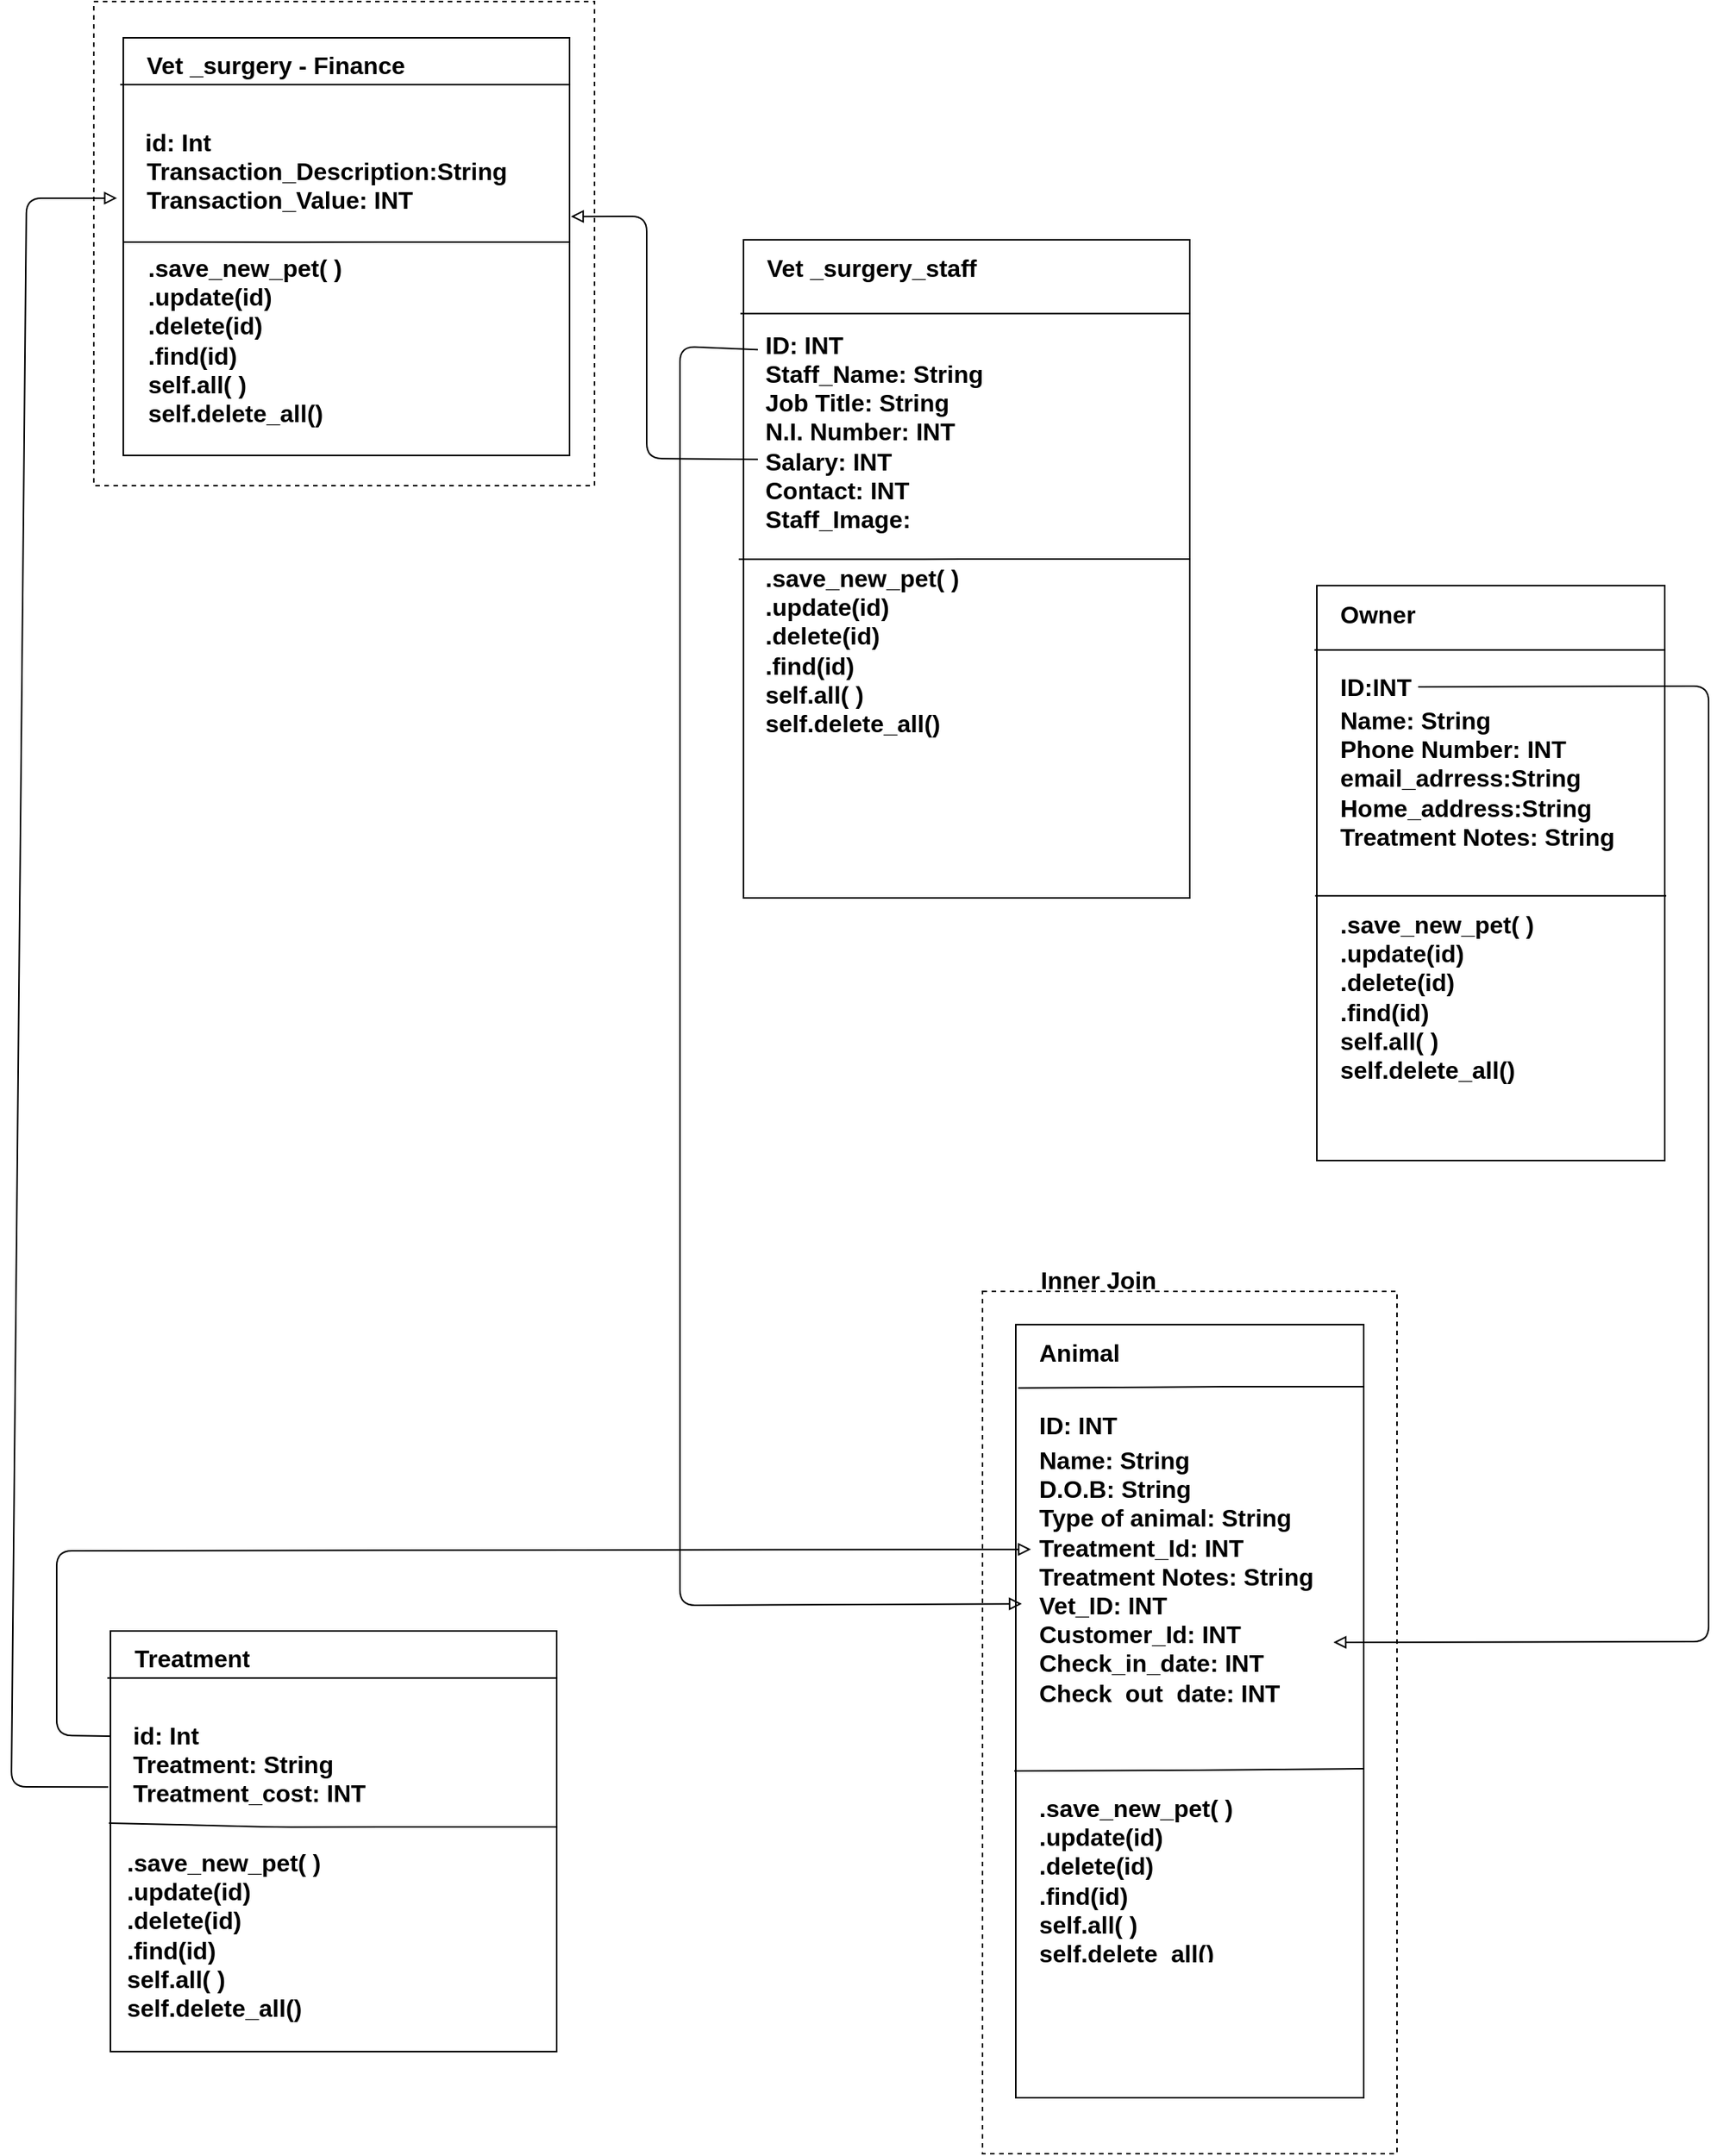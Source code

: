<mxfile version="10.6.5" type="github"><diagram id="XCgUu8U2IO9fywOfpuGp" name="Page-1"><mxGraphModel dx="2527" dy="1880" grid="1" gridSize="10" guides="1" tooltips="1" connect="1" arrows="1" fold="1" page="1" pageScale="2" pageWidth="827" pageHeight="1169" math="0" shadow="0"><root><mxCell id="0"/><mxCell id="1" parent="0"/><mxCell id="_DHkSWLqKMgMGic8Y6Iu-29" value="" style="rounded=0;whiteSpace=wrap;html=1;fillColor=none;dashed=1;" vertex="1" parent="1"><mxGeometry x="907.5" y="1272.5" width="274" height="570" as="geometry"/></mxCell><mxCell id="_DHkSWLqKMgMGic8Y6Iu-2" value="" style="rounded=0;whiteSpace=wrap;html=1;fontSize=22;" vertex="1" parent="1"><mxGeometry x="929.5" y="1294.5" width="230" height="511" as="geometry"/></mxCell><mxCell id="_DHkSWLqKMgMGic8Y6Iu-3" value="&lt;b&gt;&lt;font style=&quot;font-size: 16px&quot;&gt;Animal&lt;/font&gt;&lt;/b&gt;" style="text;html=1;strokeColor=none;fillColor=none;spacing=5;spacingTop=-20;whiteSpace=wrap;overflow=hidden;rounded=0;fontSize=12;" vertex="1" parent="1"><mxGeometry x="939.5" y="1314.071" width="190" height="10" as="geometry"/></mxCell><mxCell id="_DHkSWLqKMgMGic8Y6Iu-4" value="&lt;font size=&quot;3&quot;&gt;&lt;b&gt;ID: INT&lt;br&gt;&lt;/b&gt;&lt;/font&gt;" style="text;html=1;strokeColor=none;fillColor=none;spacing=5;spacingTop=-20;whiteSpace=wrap;overflow=hidden;rounded=0;fontSize=12;" vertex="1" parent="1"><mxGeometry x="939.5" y="1362.071" width="190" height="10" as="geometry"/></mxCell><mxCell id="_DHkSWLqKMgMGic8Y6Iu-5" value="&lt;font size=&quot;3&quot;&gt;&lt;b&gt;Name: String&lt;br&gt;D.O.B: String&amp;nbsp;&lt;br&gt;Type of animal: String&lt;br&gt;Treatment_Id: INT&amp;nbsp;&lt;br&gt;Treatment Notes: String&lt;br&gt;Vet_ID: INT&lt;br&gt;Customer_Id: INT&lt;br&gt;Check_in_date: INT&amp;nbsp;&lt;br&gt;Check_out_date: INT&lt;br&gt;&lt;br&gt;&lt;/b&gt;&lt;/font&gt;" style="text;html=1;strokeColor=none;fillColor=none;spacing=5;spacingTop=-20;whiteSpace=wrap;overflow=hidden;rounded=0;fontSize=12;" vertex="1" parent="1"><mxGeometry x="939.5" y="1384.5" width="200" height="160" as="geometry"/></mxCell><mxCell id="_DHkSWLqKMgMGic8Y6Iu-7" value="&lt;font size=&quot;3&quot;&gt;&lt;b&gt;.save_new_pet( )&amp;nbsp;&lt;br&gt;.update(id)&lt;br&gt;.delete(id)&amp;nbsp;&lt;br&gt;&lt;/b&gt;&lt;/font&gt;&lt;b&gt;&lt;font style=&quot;font-size: 16px&quot;&gt;.find(id)&amp;nbsp;&lt;/font&gt;&lt;/b&gt;&lt;font size=&quot;3&quot;&gt;&lt;b&gt;&lt;br&gt;self.all( )&lt;br&gt;self.delete_all()&lt;br&gt;&lt;br&gt;&lt;br&gt;&lt;/b&gt;&lt;/font&gt;" style="text;html=1;strokeColor=none;fillColor=none;spacing=5;spacingTop=-20;whiteSpace=wrap;overflow=hidden;rounded=0;fontSize=12;" vertex="1" parent="1"><mxGeometry x="939.5" y="1614.5" width="200" height="101" as="geometry"/></mxCell><mxCell id="_DHkSWLqKMgMGic8Y6Iu-10" value="" style="endArrow=none;html=1;fontSize=12;exitX=0.007;exitY=0.082;exitDx=0;exitDy=0;exitPerimeter=0;" edge="1" parent="1" source="_DHkSWLqKMgMGic8Y6Iu-2"><mxGeometry width="50" height="50" relative="1" as="geometry"><mxPoint x="929.5" y="1744.071" as="sourcePoint"/><mxPoint x="1159.5" y="1335.5" as="targetPoint"/><Array as="points"><mxPoint x="1078.5" y="1335.5"/></Array></mxGeometry></mxCell><mxCell id="_DHkSWLqKMgMGic8Y6Iu-11" value="" style="rounded=0;whiteSpace=wrap;html=1;fontSize=22;" vertex="1" parent="1"><mxGeometry x="749.5" y="577.5" width="295" height="435" as="geometry"/></mxCell><mxCell id="_DHkSWLqKMgMGic8Y6Iu-12" value="&lt;b&gt;&lt;font style=&quot;font-size: 16px&quot;&gt;Vet _surgery_staff&lt;/font&gt;&lt;/b&gt;" style="text;html=1;strokeColor=none;fillColor=none;spacing=5;spacingTop=-20;whiteSpace=wrap;overflow=hidden;rounded=0;fontSize=12;" vertex="1" parent="1"><mxGeometry x="760" y="596.571" width="190" height="10" as="geometry"/></mxCell><mxCell id="_DHkSWLqKMgMGic8Y6Iu-13" value="&lt;font size=&quot;3&quot;&gt;&lt;b&gt;ID: INT&amp;nbsp;&lt;br&gt;&lt;/b&gt;&lt;/font&gt;" style="text;html=1;strokeColor=none;fillColor=none;spacing=5;spacingTop=-20;whiteSpace=wrap;overflow=hidden;rounded=0;fontSize=12;" vertex="1" parent="1"><mxGeometry x="759" y="647.571" width="190" height="10" as="geometry"/></mxCell><mxCell id="_DHkSWLqKMgMGic8Y6Iu-14" value="&lt;font size=&quot;3&quot;&gt;&lt;b&gt;Staff_Name: String&lt;br&gt;Job&amp;nbsp;Title: String&amp;nbsp;&lt;br&gt;N.I. Number: INT&lt;br&gt;Salary: INT&amp;nbsp;&lt;br&gt;Contact: INT&lt;br&gt;Staff_Image:&amp;nbsp;&lt;br&gt;&lt;/b&gt;&lt;/font&gt;" style="text;html=1;strokeColor=none;fillColor=none;spacing=5;spacingTop=-20;whiteSpace=wrap;overflow=hidden;rounded=0;fontSize=12;" vertex="1" parent="1"><mxGeometry x="759" y="666.571" width="200" height="112" as="geometry"/></mxCell><mxCell id="_DHkSWLqKMgMGic8Y6Iu-15" value="&lt;font size=&quot;3&quot;&gt;&lt;b&gt;.save_new_pet( )&amp;nbsp;&lt;br&gt;.update(id)&lt;br&gt;.delete(id)&amp;nbsp;&lt;br&gt;&lt;/b&gt;&lt;/font&gt;&lt;b&gt;&lt;font style=&quot;font-size: 16px&quot;&gt;.find(id)&amp;nbsp;&lt;/font&gt;&lt;/b&gt;&lt;font size=&quot;3&quot;&gt;&lt;b&gt;&lt;br&gt;self.all( )&lt;br&gt;self.delete_all()&lt;br&gt;&lt;br&gt;&lt;/b&gt;&lt;/font&gt;" style="text;html=1;strokeColor=none;fillColor=none;spacing=5;spacingTop=-20;whiteSpace=wrap;overflow=hidden;rounded=0;fontSize=12;" vertex="1" parent="1"><mxGeometry x="759" y="801.5" width="284" height="155" as="geometry"/></mxCell><mxCell id="_DHkSWLqKMgMGic8Y6Iu-16" value="" style="endArrow=none;html=1;fontSize=12;exitX=-0.014;exitY=0.555;exitDx=0;exitDy=0;exitPerimeter=0;" edge="1" parent="1"><mxGeometry width="50" height="50" relative="1" as="geometry"><mxPoint x="746.357" y="788.571" as="sourcePoint"/><mxPoint x="1044.5" y="788.5" as="targetPoint"/><Array as="points"><mxPoint x="859" y="788.571"/></Array></mxGeometry></mxCell><mxCell id="_DHkSWLqKMgMGic8Y6Iu-17" value="" style="endArrow=none;html=1;fontSize=12;exitX=-0.007;exitY=0.112;exitDx=0;exitDy=0;exitPerimeter=0;entryX=0.999;entryY=0.112;entryDx=0;entryDy=0;entryPerimeter=0;" edge="1" parent="1" source="_DHkSWLqKMgMGic8Y6Iu-11" target="_DHkSWLqKMgMGic8Y6Iu-11"><mxGeometry width="50" height="50" relative="1" as="geometry"><mxPoint x="749" y="1026.571" as="sourcePoint"/><mxPoint x="799" y="976.571" as="targetPoint"/></mxGeometry></mxCell><mxCell id="_DHkSWLqKMgMGic8Y6Iu-19" value="" style="rounded=0;whiteSpace=wrap;html=1;fontSize=22;" vertex="1" parent="1"><mxGeometry x="1128.5" y="806.071" width="230" height="380" as="geometry"/></mxCell><mxCell id="_DHkSWLqKMgMGic8Y6Iu-20" value="&lt;b&gt;&lt;font style=&quot;font-size: 16px&quot;&gt;Owner&amp;nbsp;&lt;/font&gt;&lt;/b&gt;" style="text;html=1;strokeColor=none;fillColor=none;spacing=5;spacingTop=-20;whiteSpace=wrap;overflow=hidden;rounded=0;fontSize=12;" vertex="1" parent="1"><mxGeometry x="1138.5" y="826.071" width="190" height="10" as="geometry"/></mxCell><mxCell id="_DHkSWLqKMgMGic8Y6Iu-21" value="&lt;font size=&quot;3&quot;&gt;&lt;b&gt;ID:INT&lt;br&gt;&lt;/b&gt;&lt;/font&gt;" style="text;html=1;strokeColor=none;fillColor=none;spacing=5;spacingTop=-20;whiteSpace=wrap;overflow=hidden;rounded=0;fontSize=12;" vertex="1" parent="1"><mxGeometry x="1138.5" y="874.071" width="190" height="10" as="geometry"/></mxCell><mxCell id="_DHkSWLqKMgMGic8Y6Iu-22" value="&lt;font size=&quot;3&quot;&gt;&lt;b&gt;Name: String&lt;br&gt;Phone Number: INT&lt;br&gt;email_adrress:String&lt;br&gt;Home_address:String&lt;br&gt;Treatment Notes: String&lt;br&gt;&lt;br&gt;&lt;br&gt;&lt;/b&gt;&lt;/font&gt;" style="text;html=1;strokeColor=none;fillColor=none;spacing=5;spacingTop=-20;whiteSpace=wrap;overflow=hidden;rounded=0;fontSize=12;" vertex="1" parent="1"><mxGeometry x="1138.5" y="896.071" width="200" height="130" as="geometry"/></mxCell><mxCell id="_DHkSWLqKMgMGic8Y6Iu-23" value="&lt;font size=&quot;3&quot;&gt;&lt;b&gt;.save_new_pet( )&amp;nbsp;&lt;br&gt;.update(id)&lt;br&gt;.delete(id)&amp;nbsp;&lt;br&gt;&lt;/b&gt;&lt;/font&gt;&lt;b&gt;&lt;font style=&quot;font-size: 16px&quot;&gt;.find(id)&amp;nbsp;&lt;/font&gt;&lt;/b&gt;&lt;font size=&quot;3&quot;&gt;&lt;b&gt;&lt;br&gt;self.all( )&lt;br&gt;self.delete_all()&lt;br&gt;&lt;br&gt;&lt;br&gt;&lt;/b&gt;&lt;/font&gt;" style="text;html=1;strokeColor=none;fillColor=none;spacing=5;spacingTop=-20;whiteSpace=wrap;overflow=hidden;rounded=0;fontSize=12;" vertex="1" parent="1"><mxGeometry x="1138.5" y="1031.071" width="200" height="112" as="geometry"/></mxCell><mxCell id="_DHkSWLqKMgMGic8Y6Iu-24" value="" style="endArrow=none;html=1;fontSize=12;exitX=-0.007;exitY=0.616;exitDx=0;exitDy=0;exitPerimeter=0;" edge="1" parent="1"><mxGeometry width="50" height="50" relative="1" as="geometry"><mxPoint x="1127.357" y="1011.071" as="sourcePoint"/><mxPoint x="1359.5" y="1011.071" as="targetPoint"/><Array as="points"><mxPoint x="1238.5" y="1011.071"/></Array></mxGeometry></mxCell><mxCell id="_DHkSWLqKMgMGic8Y6Iu-25" value="" style="endArrow=none;html=1;fontSize=12;exitX=-0.007;exitY=0.112;exitDx=0;exitDy=0;exitPerimeter=0;entryX=0.999;entryY=0.112;entryDx=0;entryDy=0;entryPerimeter=0;" edge="1" parent="1" source="_DHkSWLqKMgMGic8Y6Iu-19" target="_DHkSWLqKMgMGic8Y6Iu-19"><mxGeometry width="50" height="50" relative="1" as="geometry"><mxPoint x="1128.5" y="1256.071" as="sourcePoint"/><mxPoint x="1178.5" y="1206.071" as="targetPoint"/></mxGeometry></mxCell><mxCell id="_DHkSWLqKMgMGic8Y6Iu-28" value="&lt;b&gt;&lt;font style=&quot;font-size: 16px&quot;&gt;Inner Join&lt;/font&gt;&lt;/b&gt;" style="text;html=1;strokeColor=none;fillColor=none;spacing=5;spacingTop=-20;whiteSpace=wrap;overflow=hidden;rounded=0;fontSize=12;" vertex="1" parent="1"><mxGeometry x="941" y="1265.571" width="190" height="10" as="geometry"/></mxCell><mxCell id="_DHkSWLqKMgMGic8Y6Iu-9" value="" style="endArrow=none;html=1;fontSize=12;entryX=1.001;entryY=0.41;entryDx=0;entryDy=0;entryPerimeter=0;" edge="1" parent="1"><mxGeometry width="50" height="50" relative="1" as="geometry"><mxPoint x="928.5" y="1589.5" as="sourcePoint"/><mxPoint x="1159.5" y="1588" as="targetPoint"/><Array as="points"><mxPoint x="1039.5" y="1589.071"/></Array></mxGeometry></mxCell><mxCell id="_DHkSWLqKMgMGic8Y6Iu-30" value="" style="endArrow=block;html=1;fontSize=12;entryX=-0.03;entryY=0.591;entryDx=0;entryDy=0;exitX=0;exitY=0.25;exitDx=0;exitDy=0;entryPerimeter=0;startArrow=none;startFill=0;endFill=0;" edge="1" parent="1" source="_DHkSWLqKMgMGic8Y6Iu-13" target="_DHkSWLqKMgMGic8Y6Iu-5"><mxGeometry width="50" height="50" relative="1" as="geometry"><mxPoint x="697.5" y="1066.929" as="sourcePoint"/><mxPoint x="777.5" y="1865.5" as="targetPoint"/><Array as="points"><mxPoint x="707.5" y="648"/><mxPoint x="707.5" y="1480"/></Array></mxGeometry></mxCell><mxCell id="_DHkSWLqKMgMGic8Y6Iu-31" value="" style="endArrow=block;html=1;fontSize=12;entryX=1;entryY=0.75;entryDx=0;entryDy=0;endFill=0;" edge="1" parent="1" target="_DHkSWLqKMgMGic8Y6Iu-5"><mxGeometry width="50" height="50" relative="1" as="geometry"><mxPoint x="1195.5" y="873" as="sourcePoint"/><mxPoint x="1157.5" y="1480.5" as="targetPoint"/><Array as="points"><mxPoint x="1387.5" y="872.5"/><mxPoint x="1387.5" y="1504"/></Array></mxGeometry></mxCell><mxCell id="_DHkSWLqKMgMGic8Y6Iu-47" value="" style="rounded=0;whiteSpace=wrap;html=1;fontSize=22;" vertex="1" parent="1"><mxGeometry x="339.5" y="444" width="295" height="276" as="geometry"/></mxCell><mxCell id="_DHkSWLqKMgMGic8Y6Iu-48" value="&lt;b&gt;&lt;font&gt;&lt;font size=&quot;3&quot;&gt;Vet _surgery - Finance&lt;/font&gt;&lt;/font&gt;&lt;/b&gt;" style="text;html=1;strokeColor=none;fillColor=none;spacing=5;spacingTop=-20;whiteSpace=wrap;overflow=hidden;rounded=0;fontSize=12;" vertex="1" parent="1"><mxGeometry x="349.5" y="463" width="258" height="10" as="geometry"/></mxCell><mxCell id="_DHkSWLqKMgMGic8Y6Iu-49" value="&lt;font size=&quot;3&quot;&gt;&lt;b&gt;id: Int&lt;br&gt;Name: String&lt;br&gt;&lt;/b&gt;&lt;/font&gt;" style="text;html=1;strokeColor=none;fillColor=none;spacing=5;spacingTop=-20;whiteSpace=wrap;overflow=hidden;rounded=0;fontSize=12;" vertex="1" parent="1"><mxGeometry x="349" y="514.071" width="190" height="10" as="geometry"/></mxCell><mxCell id="_DHkSWLqKMgMGic8Y6Iu-50" value="&lt;font size=&quot;3&quot;&gt;&lt;b&gt;Transaction_Description:String&lt;br&gt;Transaction_Value: INT&lt;br&gt;&lt;/b&gt;&lt;/font&gt;" style="text;html=1;strokeColor=none;fillColor=none;spacing=5;spacingTop=-20;whiteSpace=wrap;overflow=hidden;rounded=0;fontSize=12;" vertex="1" parent="1"><mxGeometry x="349.5" y="533" width="267" height="112" as="geometry"/></mxCell><mxCell id="_DHkSWLqKMgMGic8Y6Iu-51" value="&lt;font size=&quot;3&quot;&gt;&lt;b&gt;.save_new_pet( )&amp;nbsp;&lt;br&gt;.update(id)&lt;br&gt;.delete(id)&amp;nbsp;&lt;br&gt;&lt;/b&gt;&lt;/font&gt;&lt;b&gt;&lt;font style=&quot;font-size: 16px&quot;&gt;.find(id)&amp;nbsp;&lt;/font&gt;&lt;/b&gt;&lt;font size=&quot;3&quot;&gt;&lt;b&gt;&lt;br&gt;self.all( )&lt;br&gt;self.delete_all()&lt;br&gt;&lt;br&gt;&lt;/b&gt;&lt;/font&gt;" style="text;html=1;strokeColor=none;fillColor=none;spacing=5;spacingTop=-20;whiteSpace=wrap;overflow=hidden;rounded=0;fontSize=12;" vertex="1" parent="1"><mxGeometry x="350.5" y="596.5" width="284" height="155" as="geometry"/></mxCell><mxCell id="_DHkSWLqKMgMGic8Y6Iu-52" value="" style="endArrow=none;html=1;fontSize=12;" edge="1" parent="1"><mxGeometry width="50" height="50" relative="1" as="geometry"><mxPoint x="340" y="579" as="sourcePoint"/><mxPoint x="634.5" y="579" as="targetPoint"/><Array as="points"><mxPoint x="449" y="579.071"/></Array></mxGeometry></mxCell><mxCell id="_DHkSWLqKMgMGic8Y6Iu-53" value="" style="endArrow=none;html=1;fontSize=12;exitX=-0.007;exitY=0.112;exitDx=0;exitDy=0;exitPerimeter=0;entryX=0.999;entryY=0.112;entryDx=0;entryDy=0;entryPerimeter=0;" edge="1" parent="1" source="_DHkSWLqKMgMGic8Y6Iu-47" target="_DHkSWLqKMgMGic8Y6Iu-47"><mxGeometry width="50" height="50" relative="1" as="geometry"><mxPoint x="339" y="893.071" as="sourcePoint"/><mxPoint x="389" y="843.071" as="targetPoint"/></mxGeometry></mxCell><mxCell id="_DHkSWLqKMgMGic8Y6Iu-61" value="" style="rounded=0;whiteSpace=wrap;html=1;fontSize=22;" vertex="1" parent="1"><mxGeometry x="331" y="1497" width="295" height="278" as="geometry"/></mxCell><mxCell id="_DHkSWLqKMgMGic8Y6Iu-62" value="&lt;font size=&quot;3&quot;&gt;&lt;b&gt;Treatment&lt;/b&gt;&lt;/font&gt;" style="text;html=1;strokeColor=none;fillColor=none;spacing=5;spacingTop=-20;whiteSpace=wrap;overflow=hidden;rounded=0;fontSize=12;" vertex="1" parent="1"><mxGeometry x="341.5" y="1515.571" width="190" height="10" as="geometry"/></mxCell><mxCell id="_DHkSWLqKMgMGic8Y6Iu-63" value="&lt;font size=&quot;3&quot;&gt;&lt;b&gt;id: Int&lt;br&gt;Name: String&lt;br&gt;&lt;/b&gt;&lt;/font&gt;" style="text;html=1;strokeColor=none;fillColor=none;spacing=5;spacingTop=-20;whiteSpace=wrap;overflow=hidden;rounded=0;fontSize=12;" vertex="1" parent="1"><mxGeometry x="340.5" y="1566.571" width="190" height="10" as="geometry"/></mxCell><mxCell id="_DHkSWLqKMgMGic8Y6Iu-64" value="&lt;font size=&quot;3&quot;&gt;&lt;b&gt;Treatment: String&lt;br&gt;Treatment_cost: INT&lt;br&gt;&lt;/b&gt;&lt;/font&gt;" style="text;html=1;strokeColor=none;fillColor=none;spacing=5;spacingTop=-20;whiteSpace=wrap;overflow=hidden;rounded=0;fontSize=12;" vertex="1" parent="1"><mxGeometry x="340.5" y="1585.571" width="200" height="112" as="geometry"/></mxCell><mxCell id="_DHkSWLqKMgMGic8Y6Iu-65" value="&lt;font size=&quot;3&quot;&gt;&lt;b&gt;.save_new_pet( )&amp;nbsp;&lt;br&gt;.update(id)&lt;br&gt;.delete(id)&amp;nbsp;&lt;br&gt;&lt;/b&gt;&lt;/font&gt;&lt;b&gt;&lt;font style=&quot;font-size: 16px&quot;&gt;.find(id)&amp;nbsp;&lt;/font&gt;&lt;/b&gt;&lt;font size=&quot;3&quot;&gt;&lt;b&gt;&lt;br&gt;self.all( )&lt;br&gt;self.delete_all()&lt;br&gt;&lt;br&gt;&lt;/b&gt;&lt;/font&gt;" style="text;html=1;strokeColor=none;fillColor=none;spacing=5;spacingTop=-20;whiteSpace=wrap;overflow=hidden;rounded=0;fontSize=12;" vertex="1" parent="1"><mxGeometry x="336.5" y="1650.5" width="284" height="155" as="geometry"/></mxCell><mxCell id="_DHkSWLqKMgMGic8Y6Iu-66" value="" style="endArrow=none;html=1;fontSize=12;" edge="1" parent="1"><mxGeometry width="50" height="50" relative="1" as="geometry"><mxPoint x="330" y="1624" as="sourcePoint"/><mxPoint x="626" y="1626.5" as="targetPoint"/><Array as="points"><mxPoint x="440.5" y="1626.571"/></Array></mxGeometry></mxCell><mxCell id="_DHkSWLqKMgMGic8Y6Iu-67" value="" style="endArrow=none;html=1;fontSize=12;exitX=-0.007;exitY=0.112;exitDx=0;exitDy=0;exitPerimeter=0;entryX=0.999;entryY=0.112;entryDx=0;entryDy=0;entryPerimeter=0;" edge="1" parent="1" source="_DHkSWLqKMgMGic8Y6Iu-61" target="_DHkSWLqKMgMGic8Y6Iu-61"><mxGeometry width="50" height="50" relative="1" as="geometry"><mxPoint x="330.5" y="1945.571" as="sourcePoint"/><mxPoint x="380.5" y="1895.571" as="targetPoint"/></mxGeometry></mxCell><mxCell id="_DHkSWLqKMgMGic8Y6Iu-68" value="" style="endArrow=none;html=1;fontSize=12;exitX=0;exitY=0.366;exitDx=0;exitDy=0;exitPerimeter=0;entryX=0;entryY=0.25;entryDx=0;entryDy=0;endFill=0;startArrow=block;startFill=0;" edge="1" parent="1" source="_DHkSWLqKMgMGic8Y6Iu-5" target="_DHkSWLqKMgMGic8Y6Iu-61"><mxGeometry width="50" height="50" relative="1" as="geometry"><mxPoint x="325.5" y="1910" as="sourcePoint"/><mxPoint x="325.5" y="1550" as="targetPoint"/><Array as="points"><mxPoint x="295.5" y="1444"/><mxPoint x="295.5" y="1566"/></Array></mxGeometry></mxCell><mxCell id="_DHkSWLqKMgMGic8Y6Iu-76" value="" style="endArrow=none;html=1;fontSize=12;entryX=-0.005;entryY=0.371;entryDx=0;entryDy=0;entryPerimeter=0;exitX=-0.014;exitY=0.384;exitDx=0;exitDy=0;exitPerimeter=0;startArrow=block;startFill=0;" edge="1" parent="1" source="_DHkSWLqKMgMGic8Y6Iu-47" target="_DHkSWLqKMgMGic8Y6Iu-61"><mxGeometry width="50" height="50" relative="1" as="geometry"><mxPoint x="295.5" y="1910" as="sourcePoint"/><mxPoint x="345.5" y="1860" as="targetPoint"/><Array as="points"><mxPoint x="275.5" y="550"/><mxPoint x="265.5" y="1600"/></Array></mxGeometry></mxCell><mxCell id="_DHkSWLqKMgMGic8Y6Iu-77" value="" style="endArrow=none;html=1;fontSize=12;entryX=0;entryY=0.5;entryDx=0;entryDy=0;exitX=1.003;exitY=0.428;exitDx=0;exitDy=0;exitPerimeter=0;startArrow=block;startFill=0;" edge="1" parent="1" source="_DHkSWLqKMgMGic8Y6Iu-47" target="_DHkSWLqKMgMGic8Y6Iu-14"><mxGeometry width="50" height="50" relative="1" as="geometry"><mxPoint x="355.5" y="850" as="sourcePoint"/><mxPoint x="515.5" y="970" as="targetPoint"/><Array as="points"><mxPoint x="685.5" y="562"/><mxPoint x="685.5" y="722"/></Array></mxGeometry></mxCell><mxCell id="_DHkSWLqKMgMGic8Y6Iu-79" value="" style="rounded=0;whiteSpace=wrap;html=1;fillColor=none;dashed=1;" vertex="1" parent="1"><mxGeometry x="320" y="420" width="331" height="320" as="geometry"/></mxCell></root></mxGraphModel></diagram></mxfile>
